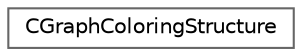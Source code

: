 digraph "Graphical Class Hierarchy"
{
 // LATEX_PDF_SIZE
  bgcolor="transparent";
  edge [fontname=Helvetica,fontsize=10,labelfontname=Helvetica,labelfontsize=10];
  node [fontname=Helvetica,fontsize=10,shape=box,height=0.2,width=0.4];
  rankdir="LR";
  Node0 [id="Node000000",label="CGraphColoringStructure",height=0.2,width=0.4,color="grey40", fillcolor="white", style="filled",URL="$classCGraphColoringStructure.html",tooltip="Class, which provides distributed graph coloring algorithms."];
}
